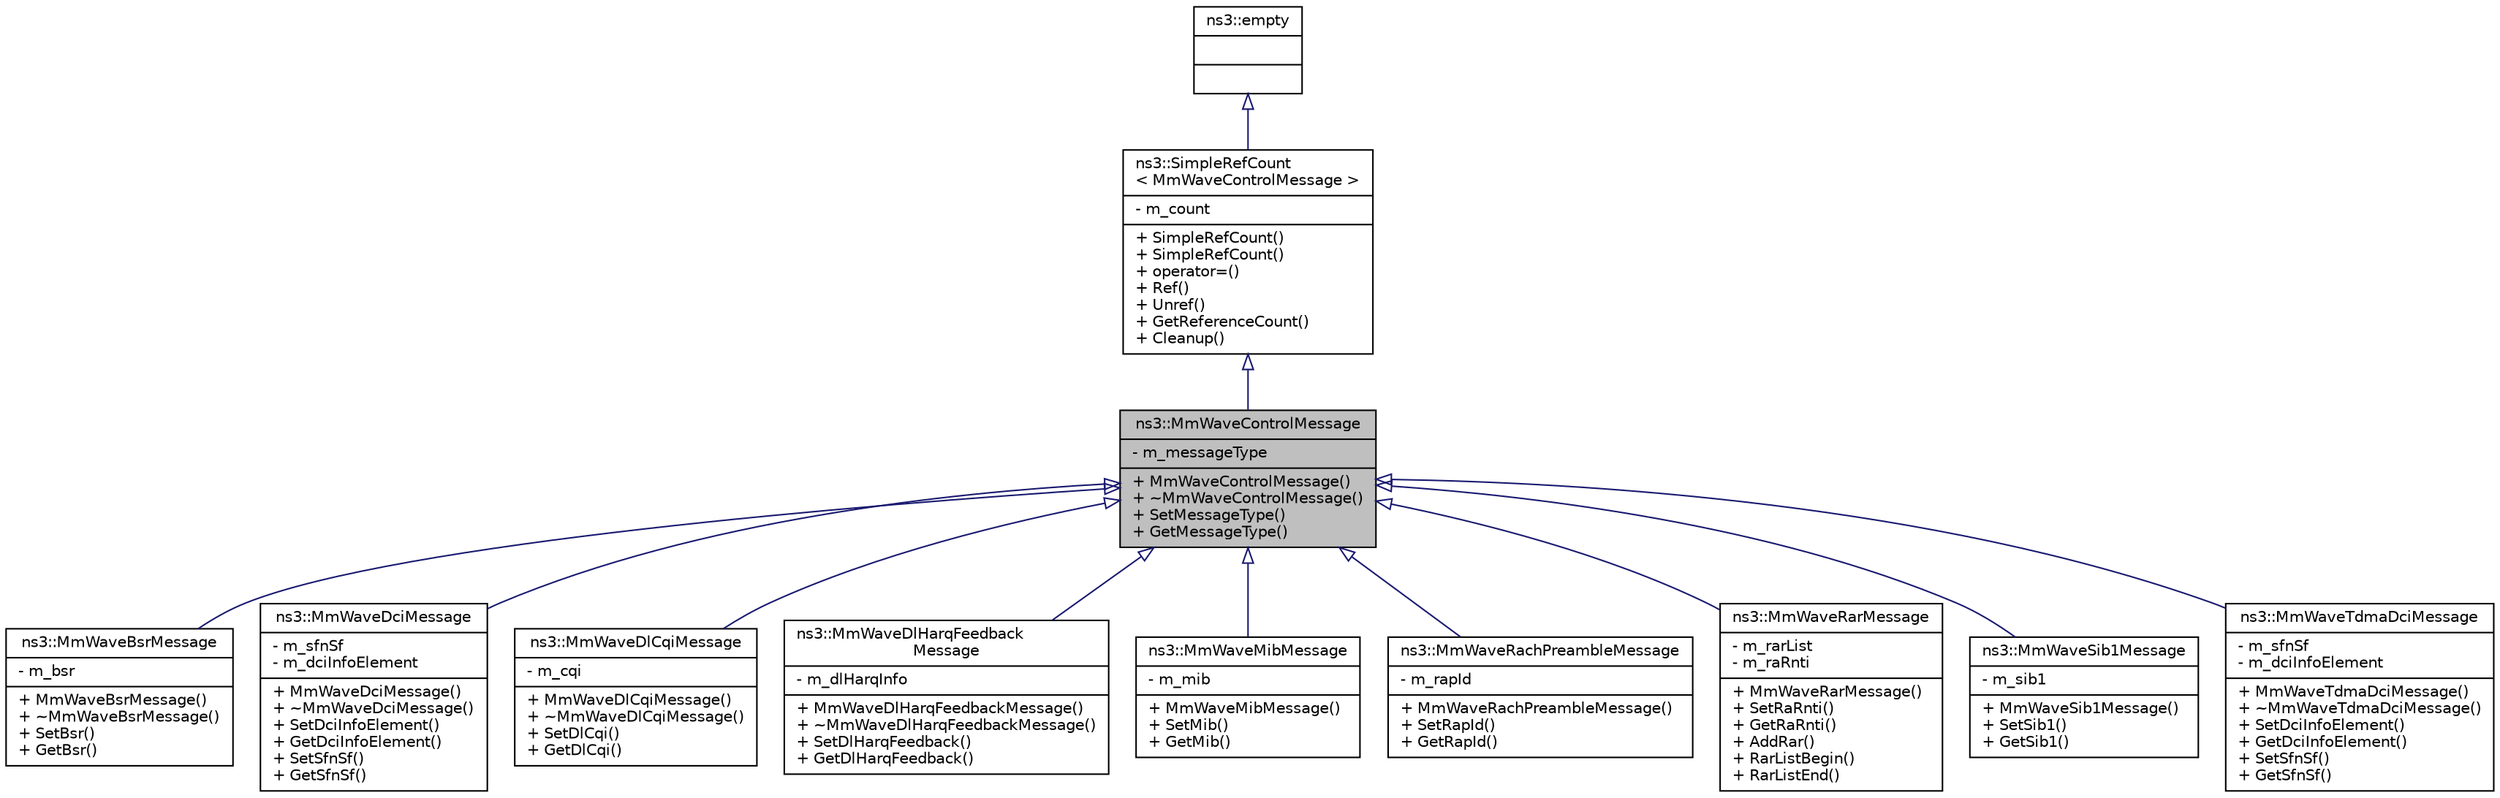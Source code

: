 digraph "ns3::MmWaveControlMessage"
{
  edge [fontname="Helvetica",fontsize="10",labelfontname="Helvetica",labelfontsize="10"];
  node [fontname="Helvetica",fontsize="10",shape=record];
  Node1 [label="{ns3::MmWaveControlMessage\n|- m_messageType\l|+ MmWaveControlMessage()\l+ ~MmWaveControlMessage()\l+ SetMessageType()\l+ GetMessageType()\l}",height=0.2,width=0.4,color="black", fillcolor="grey75", style="filled", fontcolor="black"];
  Node2 -> Node1 [dir="back",color="midnightblue",fontsize="10",style="solid",arrowtail="onormal"];
  Node2 [label="{ns3::SimpleRefCount\l\< MmWaveControlMessage \>\n|- m_count\l|+ SimpleRefCount()\l+ SimpleRefCount()\l+ operator=()\l+ Ref()\l+ Unref()\l+ GetReferenceCount()\l+ Cleanup()\l}",height=0.2,width=0.4,color="black", fillcolor="white", style="filled",URL="$da/da1/classns3_1_1SimpleRefCount.html"];
  Node3 -> Node2 [dir="back",color="midnightblue",fontsize="10",style="solid",arrowtail="onormal"];
  Node3 [label="{ns3::empty\n||}",height=0.2,width=0.4,color="black", fillcolor="white", style="filled",URL="$d9/d6a/classns3_1_1empty.html",tooltip="make Callback use a separate empty type "];
  Node1 -> Node4 [dir="back",color="midnightblue",fontsize="10",style="solid",arrowtail="onormal"];
  Node4 [label="{ns3::MmWaveBsrMessage\n|- m_bsr\l|+ MmWaveBsrMessage()\l+ ~MmWaveBsrMessage()\l+ SetBsr()\l+ GetBsr()\l}",height=0.2,width=0.4,color="black", fillcolor="white", style="filled",URL="$d5/d23/classns3_1_1MmWaveBsrMessage.html"];
  Node1 -> Node5 [dir="back",color="midnightblue",fontsize="10",style="solid",arrowtail="onormal"];
  Node5 [label="{ns3::MmWaveDciMessage\n|- m_sfnSf\l- m_dciInfoElement\l|+ MmWaveDciMessage()\l+ ~MmWaveDciMessage()\l+ SetDciInfoElement()\l+ GetDciInfoElement()\l+ SetSfnSf()\l+ GetSfnSf()\l}",height=0.2,width=0.4,color="black", fillcolor="white", style="filled",URL="$d6/dd2/classns3_1_1MmWaveDciMessage.html"];
  Node1 -> Node6 [dir="back",color="midnightblue",fontsize="10",style="solid",arrowtail="onormal"];
  Node6 [label="{ns3::MmWaveDlCqiMessage\n|- m_cqi\l|+ MmWaveDlCqiMessage()\l+ ~MmWaveDlCqiMessage()\l+ SetDlCqi()\l+ GetDlCqi()\l}",height=0.2,width=0.4,color="black", fillcolor="white", style="filled",URL="$db/dad/classns3_1_1MmWaveDlCqiMessage.html"];
  Node1 -> Node7 [dir="back",color="midnightblue",fontsize="10",style="solid",arrowtail="onormal"];
  Node7 [label="{ns3::MmWaveDlHarqFeedback\lMessage\n|- m_dlHarqInfo\l|+ MmWaveDlHarqFeedbackMessage()\l+ ~MmWaveDlHarqFeedbackMessage()\l+ SetDlHarqFeedback()\l+ GetDlHarqFeedback()\l}",height=0.2,width=0.4,color="black", fillcolor="white", style="filled",URL="$d3/db4/classns3_1_1MmWaveDlHarqFeedbackMessage.html"];
  Node1 -> Node8 [dir="back",color="midnightblue",fontsize="10",style="solid",arrowtail="onormal"];
  Node8 [label="{ns3::MmWaveMibMessage\n|- m_mib\l|+ MmWaveMibMessage()\l+ SetMib()\l+ GetMib()\l}",height=0.2,width=0.4,color="black", fillcolor="white", style="filled",URL="$d8/dd9/classns3_1_1MmWaveMibMessage.html",tooltip="Abstract model for broadcasting the Master Information Block (MIB) within the control channel (BCCH)..."];
  Node1 -> Node9 [dir="back",color="midnightblue",fontsize="10",style="solid",arrowtail="onormal"];
  Node9 [label="{ns3::MmWaveRachPreambleMessage\n|- m_rapId\l|+ MmWaveRachPreambleMessage()\l+ SetRapId()\l+ GetRapId()\l}",height=0.2,width=0.4,color="black", fillcolor="white", style="filled",URL="$dd/df3/classns3_1_1MmWaveRachPreambleMessage.html"];
  Node1 -> Node10 [dir="back",color="midnightblue",fontsize="10",style="solid",arrowtail="onormal"];
  Node10 [label="{ns3::MmWaveRarMessage\n|- m_rarList\l- m_raRnti\l|+ MmWaveRarMessage()\l+ SetRaRnti()\l+ GetRaRnti()\l+ AddRar()\l+ RarListBegin()\l+ RarListEnd()\l}",height=0.2,width=0.4,color="black", fillcolor="white", style="filled",URL="$de/d9b/classns3_1_1MmWaveRarMessage.html"];
  Node1 -> Node11 [dir="back",color="midnightblue",fontsize="10",style="solid",arrowtail="onormal"];
  Node11 [label="{ns3::MmWaveSib1Message\n|- m_sib1\l|+ MmWaveSib1Message()\l+ SetSib1()\l+ GetSib1()\l}",height=0.2,width=0.4,color="black", fillcolor="white", style="filled",URL="$d1/d74/classns3_1_1MmWaveSib1Message.html",tooltip="Abstract model for broadcasting the System Information Block Type 1 (SIB1) within the control channel..."];
  Node1 -> Node12 [dir="back",color="midnightblue",fontsize="10",style="solid",arrowtail="onormal"];
  Node12 [label="{ns3::MmWaveTdmaDciMessage\n|- m_sfnSf\l- m_dciInfoElement\l|+ MmWaveTdmaDciMessage()\l+ ~MmWaveTdmaDciMessage()\l+ SetDciInfoElement()\l+ GetDciInfoElement()\l+ SetSfnSf()\l+ GetSfnSf()\l}",height=0.2,width=0.4,color="black", fillcolor="white", style="filled",URL="$de/de4/classns3_1_1MmWaveTdmaDciMessage.html"];
}
